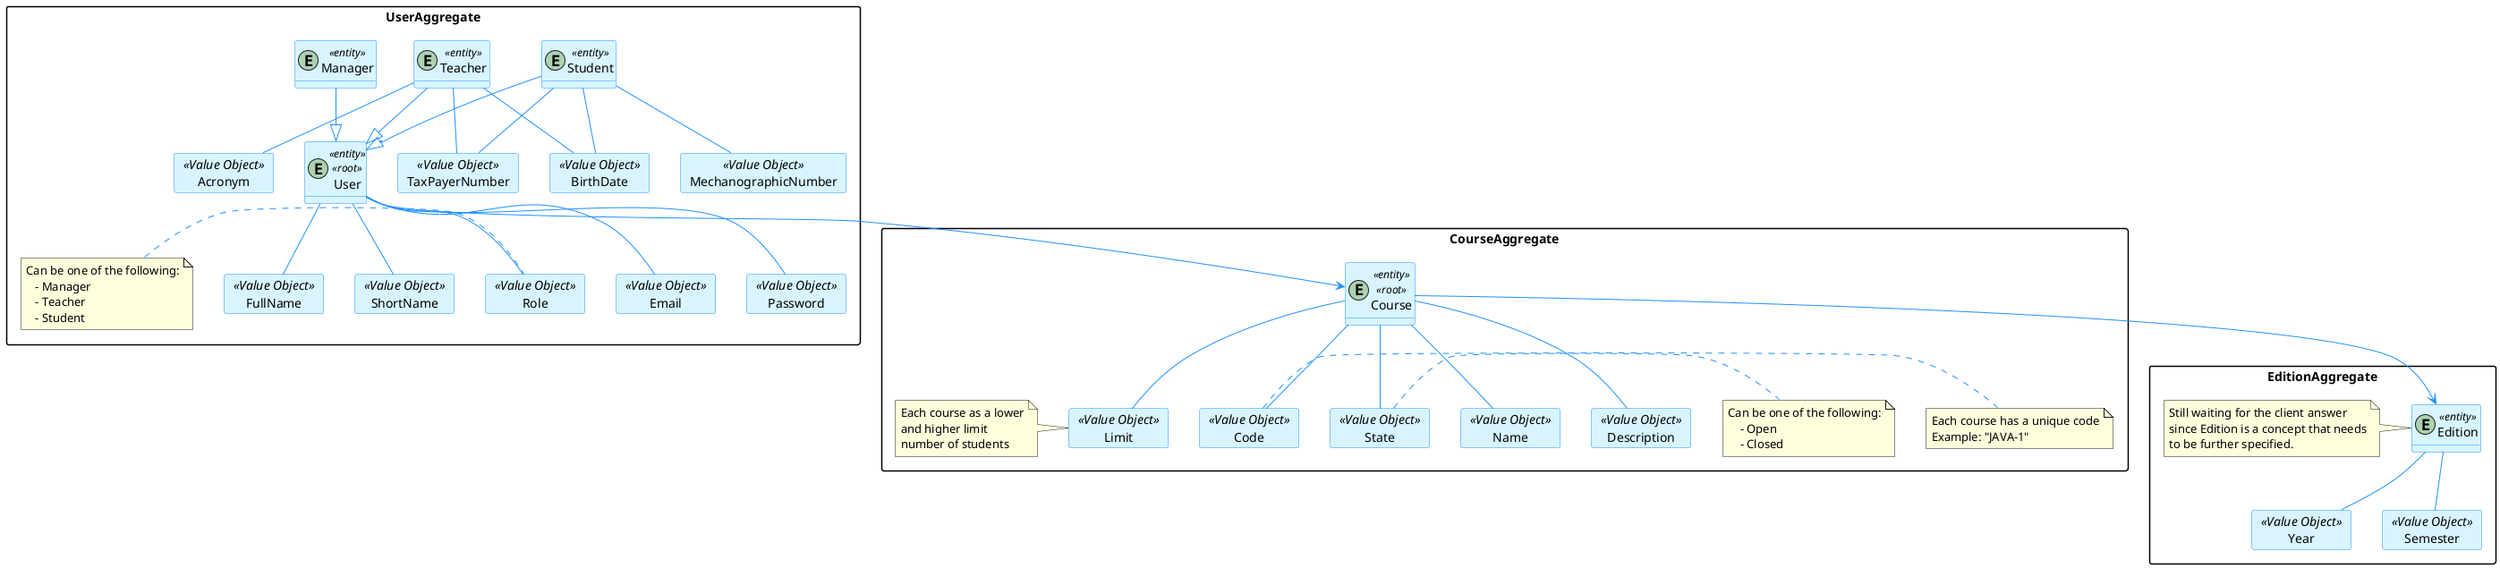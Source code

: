 @startuml "User and Course Aggregates"

hide methods

skinparam classAttributeIconSize 0

skinparam class {
    LifeLineBorderColor DodgerBlue
    LifeLineBackgroundColor APPLICATION
    BackgroundColor #D8F5FF
    ArrowColor DodgerBlue
    BorderColor DodgerBlue
}

skinparam packageStyle rectangle
skinparam card {
    LifeLineBorderColor DodgerBlue
    LifeLineBackgroundColor APPLICATION
    BackgroundColor #D8F5FF
    ArrowColor DodgerBlue
    BorderColor DodgerBlue
}


package UserAggregate{
    entity User <<entity>><<root>>
    entity Student <<entity>>
    'Student value objects
    card BirthDate <<Value Object>>{
    }
    card TaxPayerNumber <<Value Object>>{
    }
    card MechanographicNumber <<Value Object>>{
    }
    Student -- BirthDate
    Student -- TaxPayerNumber
    Student -- MechanographicNumber

    entity Teacher <<entity>>
    'Teacher value objects
    card Acronym <<Value Object>>{
    }
    Teacher -- BirthDate
    Teacher -- TaxPayerNumber
    Teacher -- Acronym

    entity Manager <<entity>>


'User value objects
    card Email <<Value Object>>{
    }
    card Password <<Value Object>>{
    }
    card FullName <<Value Object>>{
    }
    card ShortName <<Value Object>>{
    }
    card Role <<Value Object>>{
    }

    User -- Email
    User -- Password
    User -- FullName
    User -- ShortName
    User -- Role

    Student --|> User
    Teacher --|> User
    Manager --|> User

    note left of Role
         Can be one of the following:
            - Manager
            - Teacher
            - Student
    end note

}

package CourseAggregate{
    entity Course <<entity>><<root>>

    'Course value objects
    card Code <<Value Object>> {
    }
    card Name <<Value Object>>{
    }
    card State <<Value Object>>{
    }
    card Description <<Value Object>>{
    }
    card Limit <<Value Object>>{
    }


    Course -- Name
    Course -- State
    Course -- Description
    Course -- Limit
    Course -- Code

    note right of State
        Can be one of the following:
            - Open
            - Closed
    end note

    note left of Limit
        Each course as a lower
        and higher limit
        number of students
    end note

    note right of Code
        Each course has a unique code
        Example: "JAVA-1"
    end note
}

package EditionAggregate{
    entity Edition <<entity>>

    'Edition value objects
    card Year <<Value Object>>{
    }
    card Semester <<Value Object>>{
    }

    Edition -- Year
    Edition -- Semester

    note left
     Still waiting for the client answer
     since Edition is a concept that needs
     to be further specified.
    end note
}

    User --> Course
    Course --> Edition

@enduml